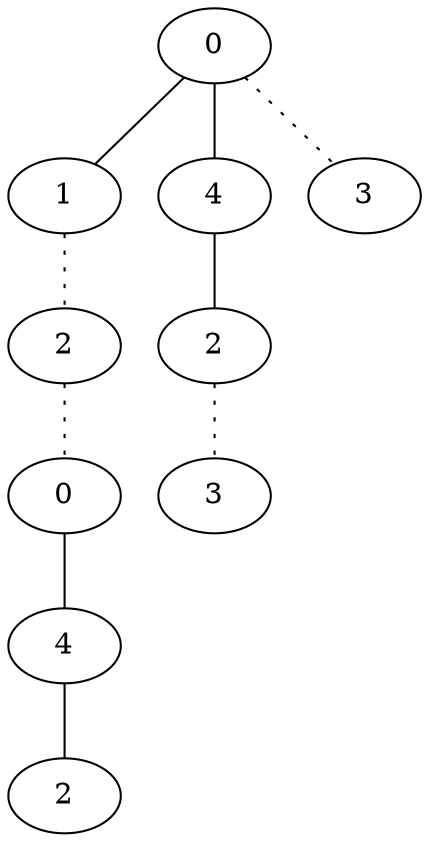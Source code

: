 graph {
a0[label=0];
a1[label=1];
a2[label=2];
a3[label=0];
a4[label=4];
a5[label=2];
a6[label=4];
a7[label=2];
a8[label=3];
a9[label=3];
a0 -- a1;
a0 -- a6;
a0 -- a9 [style=dotted];
a1 -- a2 [style=dotted];
a2 -- a3 [style=dotted];
a3 -- a4;
a4 -- a5;
a6 -- a7;
a7 -- a8 [style=dotted];
}
